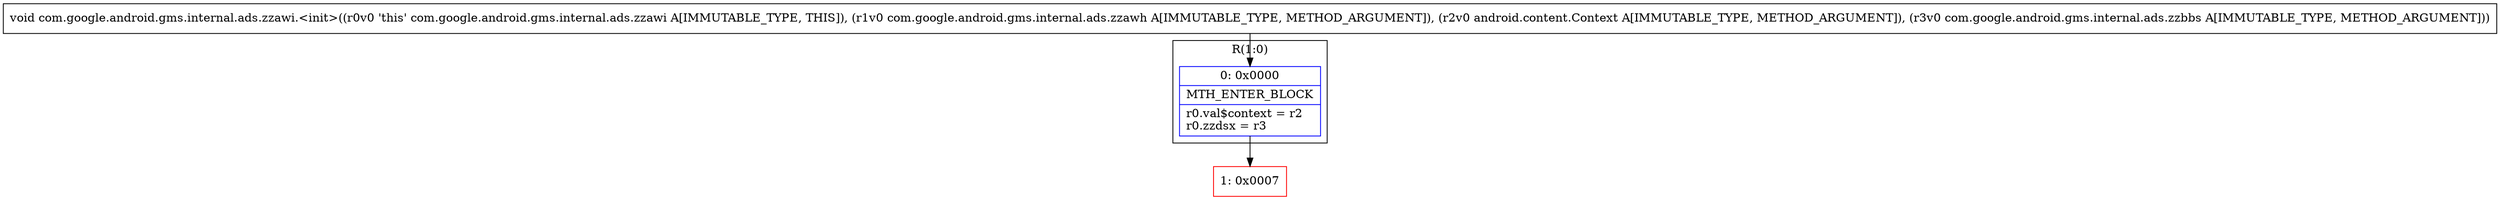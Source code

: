 digraph "CFG forcom.google.android.gms.internal.ads.zzawi.\<init\>(Lcom\/google\/android\/gms\/internal\/ads\/zzawh;Landroid\/content\/Context;Lcom\/google\/android\/gms\/internal\/ads\/zzbbs;)V" {
subgraph cluster_Region_2066326720 {
label = "R(1:0)";
node [shape=record,color=blue];
Node_0 [shape=record,label="{0\:\ 0x0000|MTH_ENTER_BLOCK\l|r0.val$context = r2\lr0.zzdsx = r3\l}"];
}
Node_1 [shape=record,color=red,label="{1\:\ 0x0007}"];
MethodNode[shape=record,label="{void com.google.android.gms.internal.ads.zzawi.\<init\>((r0v0 'this' com.google.android.gms.internal.ads.zzawi A[IMMUTABLE_TYPE, THIS]), (r1v0 com.google.android.gms.internal.ads.zzawh A[IMMUTABLE_TYPE, METHOD_ARGUMENT]), (r2v0 android.content.Context A[IMMUTABLE_TYPE, METHOD_ARGUMENT]), (r3v0 com.google.android.gms.internal.ads.zzbbs A[IMMUTABLE_TYPE, METHOD_ARGUMENT])) }"];
MethodNode -> Node_0;
Node_0 -> Node_1;
}

